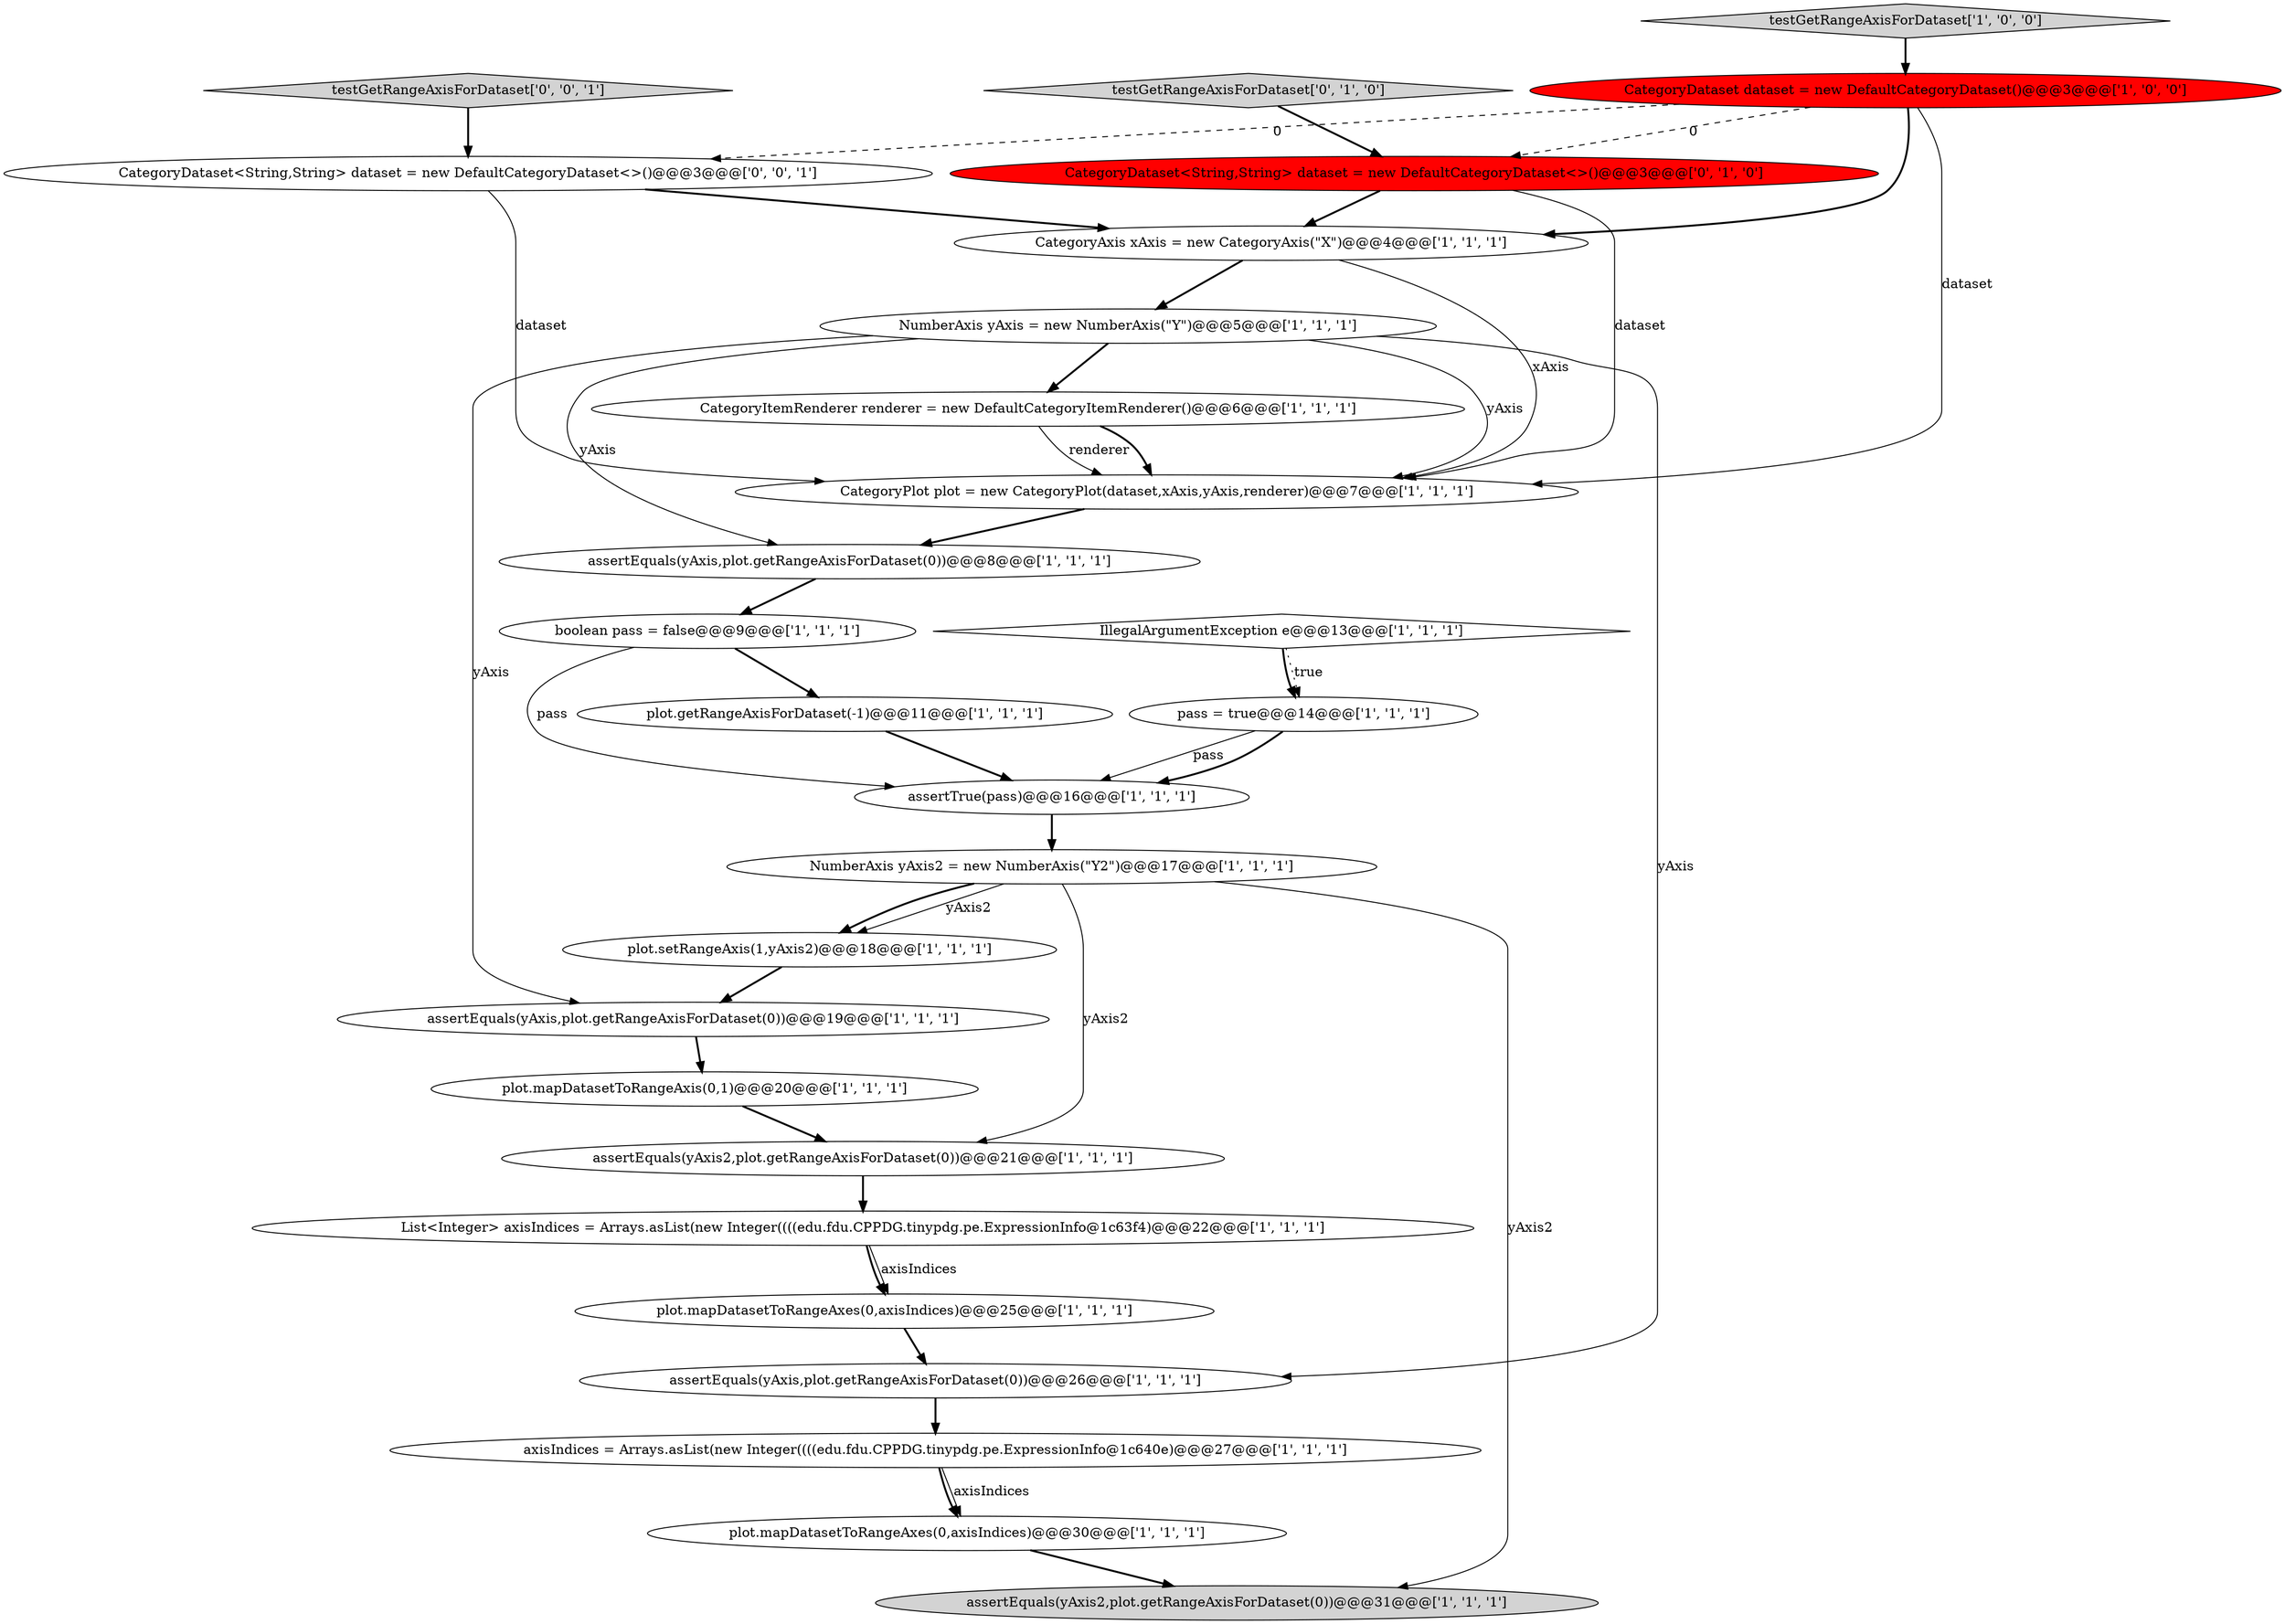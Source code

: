 digraph {
8 [style = filled, label = "assertTrue(pass)@@@16@@@['1', '1', '1']", fillcolor = white, shape = ellipse image = "AAA0AAABBB1BBB"];
0 [style = filled, label = "assertEquals(yAxis,plot.getRangeAxisForDataset(0))@@@8@@@['1', '1', '1']", fillcolor = white, shape = ellipse image = "AAA0AAABBB1BBB"];
11 [style = filled, label = "IllegalArgumentException e@@@13@@@['1', '1', '1']", fillcolor = white, shape = diamond image = "AAA0AAABBB1BBB"];
26 [style = filled, label = "testGetRangeAxisForDataset['0', '0', '1']", fillcolor = lightgray, shape = diamond image = "AAA0AAABBB3BBB"];
7 [style = filled, label = "testGetRangeAxisForDataset['1', '0', '0']", fillcolor = lightgray, shape = diamond image = "AAA0AAABBB1BBB"];
12 [style = filled, label = "plot.setRangeAxis(1,yAxis2)@@@18@@@['1', '1', '1']", fillcolor = white, shape = ellipse image = "AAA0AAABBB1BBB"];
13 [style = filled, label = "plot.mapDatasetToRangeAxes(0,axisIndices)@@@30@@@['1', '1', '1']", fillcolor = white, shape = ellipse image = "AAA0AAABBB1BBB"];
19 [style = filled, label = "List<Integer> axisIndices = Arrays.asList(new Integer((((edu.fdu.CPPDG.tinypdg.pe.ExpressionInfo@1c63f4)@@@22@@@['1', '1', '1']", fillcolor = white, shape = ellipse image = "AAA0AAABBB1BBB"];
4 [style = filled, label = "pass = true@@@14@@@['1', '1', '1']", fillcolor = white, shape = ellipse image = "AAA0AAABBB1BBB"];
3 [style = filled, label = "assertEquals(yAxis2,plot.getRangeAxisForDataset(0))@@@21@@@['1', '1', '1']", fillcolor = white, shape = ellipse image = "AAA0AAABBB1BBB"];
21 [style = filled, label = "assertEquals(yAxis,plot.getRangeAxisForDataset(0))@@@26@@@['1', '1', '1']", fillcolor = white, shape = ellipse image = "AAA0AAABBB1BBB"];
23 [style = filled, label = "testGetRangeAxisForDataset['0', '1', '0']", fillcolor = lightgray, shape = diamond image = "AAA0AAABBB2BBB"];
25 [style = filled, label = "CategoryDataset<String,String> dataset = new DefaultCategoryDataset<>()@@@3@@@['0', '0', '1']", fillcolor = white, shape = ellipse image = "AAA0AAABBB3BBB"];
17 [style = filled, label = "plot.mapDatasetToRangeAxis(0,1)@@@20@@@['1', '1', '1']", fillcolor = white, shape = ellipse image = "AAA0AAABBB1BBB"];
1 [style = filled, label = "plot.mapDatasetToRangeAxes(0,axisIndices)@@@25@@@['1', '1', '1']", fillcolor = white, shape = ellipse image = "AAA0AAABBB1BBB"];
9 [style = filled, label = "boolean pass = false@@@9@@@['1', '1', '1']", fillcolor = white, shape = ellipse image = "AAA0AAABBB1BBB"];
15 [style = filled, label = "plot.getRangeAxisForDataset(-1)@@@11@@@['1', '1', '1']", fillcolor = white, shape = ellipse image = "AAA0AAABBB1BBB"];
20 [style = filled, label = "axisIndices = Arrays.asList(new Integer((((edu.fdu.CPPDG.tinypdg.pe.ExpressionInfo@1c640e)@@@27@@@['1', '1', '1']", fillcolor = white, shape = ellipse image = "AAA0AAABBB1BBB"];
6 [style = filled, label = "assertEquals(yAxis,plot.getRangeAxisForDataset(0))@@@19@@@['1', '1', '1']", fillcolor = white, shape = ellipse image = "AAA0AAABBB1BBB"];
2 [style = filled, label = "CategoryItemRenderer renderer = new DefaultCategoryItemRenderer()@@@6@@@['1', '1', '1']", fillcolor = white, shape = ellipse image = "AAA0AAABBB1BBB"];
18 [style = filled, label = "NumberAxis yAxis2 = new NumberAxis(\"Y2\")@@@17@@@['1', '1', '1']", fillcolor = white, shape = ellipse image = "AAA0AAABBB1BBB"];
5 [style = filled, label = "CategoryAxis xAxis = new CategoryAxis(\"X\")@@@4@@@['1', '1', '1']", fillcolor = white, shape = ellipse image = "AAA0AAABBB1BBB"];
10 [style = filled, label = "CategoryDataset dataset = new DefaultCategoryDataset()@@@3@@@['1', '0', '0']", fillcolor = red, shape = ellipse image = "AAA1AAABBB1BBB"];
14 [style = filled, label = "CategoryPlot plot = new CategoryPlot(dataset,xAxis,yAxis,renderer)@@@7@@@['1', '1', '1']", fillcolor = white, shape = ellipse image = "AAA0AAABBB1BBB"];
22 [style = filled, label = "assertEquals(yAxis2,plot.getRangeAxisForDataset(0))@@@31@@@['1', '1', '1']", fillcolor = lightgray, shape = ellipse image = "AAA0AAABBB1BBB"];
24 [style = filled, label = "CategoryDataset<String,String> dataset = new DefaultCategoryDataset<>()@@@3@@@['0', '1', '0']", fillcolor = red, shape = ellipse image = "AAA1AAABBB2BBB"];
16 [style = filled, label = "NumberAxis yAxis = new NumberAxis(\"Y\")@@@5@@@['1', '1', '1']", fillcolor = white, shape = ellipse image = "AAA0AAABBB1BBB"];
6->17 [style = bold, label=""];
9->8 [style = solid, label="pass"];
0->9 [style = bold, label=""];
18->22 [style = solid, label="yAxis2"];
20->13 [style = bold, label=""];
18->12 [style = solid, label="yAxis2"];
7->10 [style = bold, label=""];
8->18 [style = bold, label=""];
16->6 [style = solid, label="yAxis"];
25->14 [style = solid, label="dataset"];
26->25 [style = bold, label=""];
11->4 [style = bold, label=""];
16->0 [style = solid, label="yAxis"];
18->12 [style = bold, label=""];
24->14 [style = solid, label="dataset"];
16->21 [style = solid, label="yAxis"];
11->4 [style = dotted, label="true"];
16->2 [style = bold, label=""];
12->6 [style = bold, label=""];
4->8 [style = solid, label="pass"];
5->14 [style = solid, label="xAxis"];
24->5 [style = bold, label=""];
20->13 [style = solid, label="axisIndices"];
5->16 [style = bold, label=""];
19->1 [style = bold, label=""];
2->14 [style = solid, label="renderer"];
23->24 [style = bold, label=""];
21->20 [style = bold, label=""];
10->5 [style = bold, label=""];
14->0 [style = bold, label=""];
3->19 [style = bold, label=""];
10->14 [style = solid, label="dataset"];
16->14 [style = solid, label="yAxis"];
18->3 [style = solid, label="yAxis2"];
9->15 [style = bold, label=""];
1->21 [style = bold, label=""];
2->14 [style = bold, label=""];
17->3 [style = bold, label=""];
4->8 [style = bold, label=""];
25->5 [style = bold, label=""];
13->22 [style = bold, label=""];
10->24 [style = dashed, label="0"];
15->8 [style = bold, label=""];
10->25 [style = dashed, label="0"];
19->1 [style = solid, label="axisIndices"];
}
